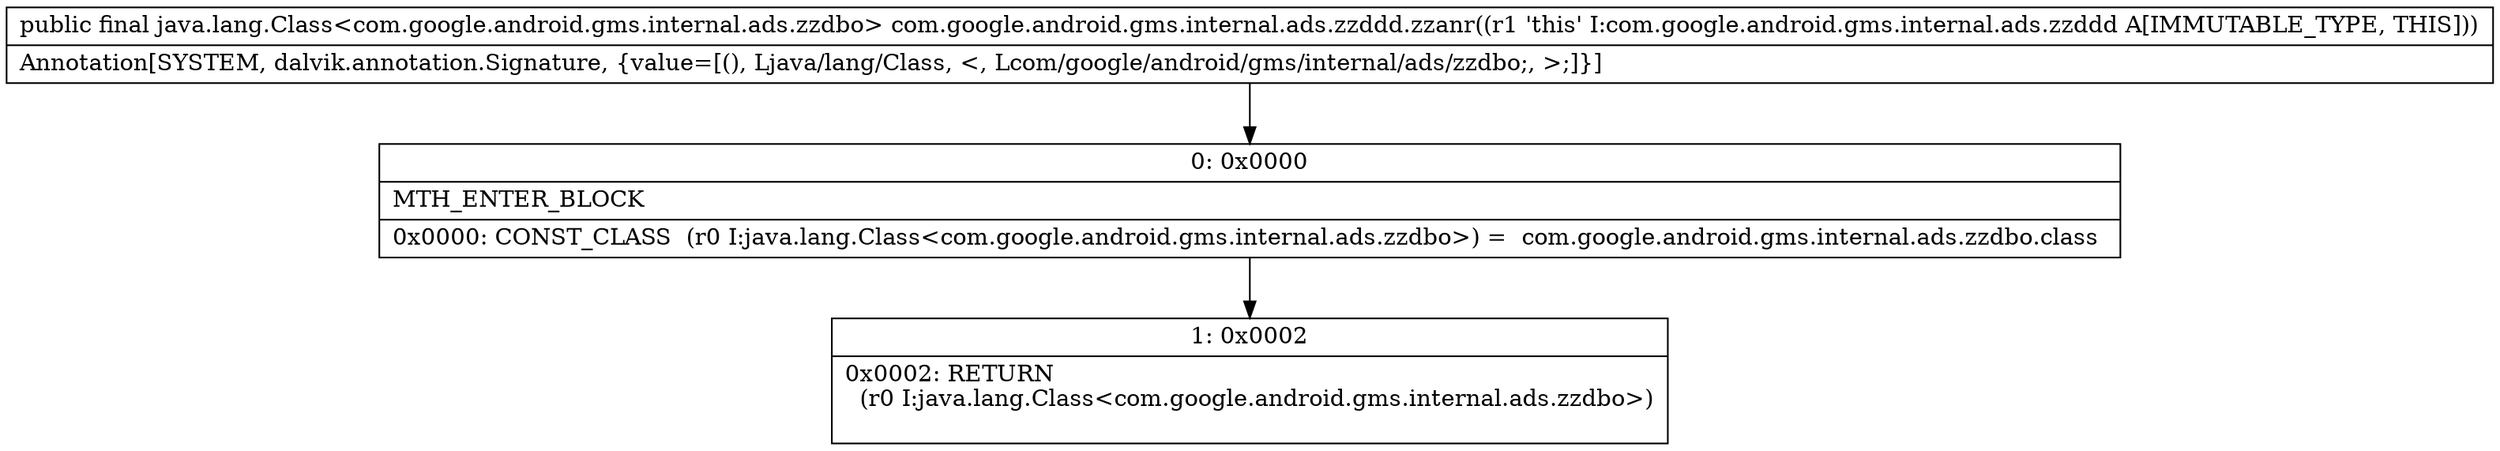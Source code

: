 digraph "CFG forcom.google.android.gms.internal.ads.zzddd.zzanr()Ljava\/lang\/Class;" {
Node_0 [shape=record,label="{0\:\ 0x0000|MTH_ENTER_BLOCK\l|0x0000: CONST_CLASS  (r0 I:java.lang.Class\<com.google.android.gms.internal.ads.zzdbo\>) =  com.google.android.gms.internal.ads.zzdbo.class \l}"];
Node_1 [shape=record,label="{1\:\ 0x0002|0x0002: RETURN  \l  (r0 I:java.lang.Class\<com.google.android.gms.internal.ads.zzdbo\>)\l \l}"];
MethodNode[shape=record,label="{public final java.lang.Class\<com.google.android.gms.internal.ads.zzdbo\> com.google.android.gms.internal.ads.zzddd.zzanr((r1 'this' I:com.google.android.gms.internal.ads.zzddd A[IMMUTABLE_TYPE, THIS]))  | Annotation[SYSTEM, dalvik.annotation.Signature, \{value=[(), Ljava\/lang\/Class, \<, Lcom\/google\/android\/gms\/internal\/ads\/zzdbo;, \>;]\}]\l}"];
MethodNode -> Node_0;
Node_0 -> Node_1;
}

